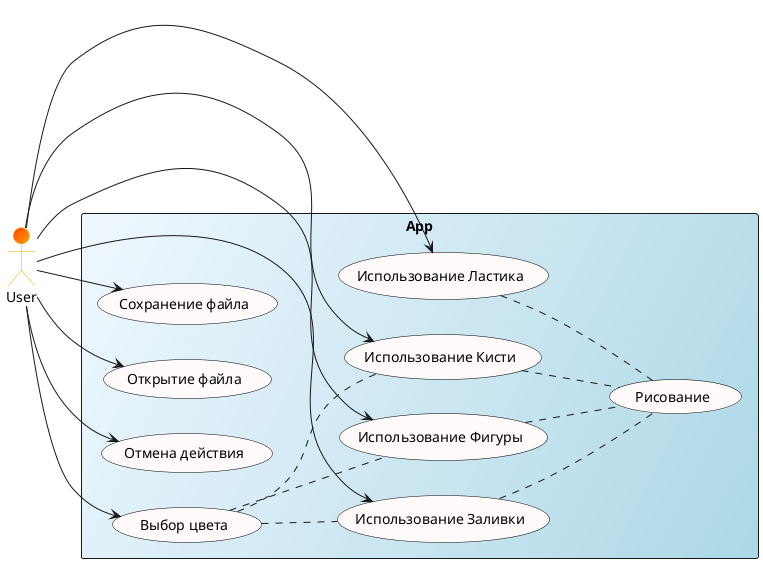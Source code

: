 @startuml

skinparam actor {
    BackgroundColor OrangeRed/Orange
    BorderColor Orange
}


skinparam usecase {
    BackgroundColor Snow
    BorderColor Black    
}


left to right direction

actor User as User

rectangle "App"#AliceBlue/LightBlue {
    usecase "Использование Кисти" as br
    usecase "Использование Ластика" as er
    usecase "Использование Фигуры" as f
    usecase "Использование Заливки" as z
    usecase "Сохранение файла" as save
    usecase "Открытие файла" as open
    usecase "Отмена действия" as undo
    usecase "Выбор цвета" as col
    usecase "Рисование" as draw
    User --> br
    User --> er
    User --> f
    User --> z
    User --> save
    User --> open
    User --> undo
    User --> col
    br .. draw
    col .. br
    col .. f
    col .. z
    er .. draw
    z .. draw
    f .. draw
    
}

@enduml
